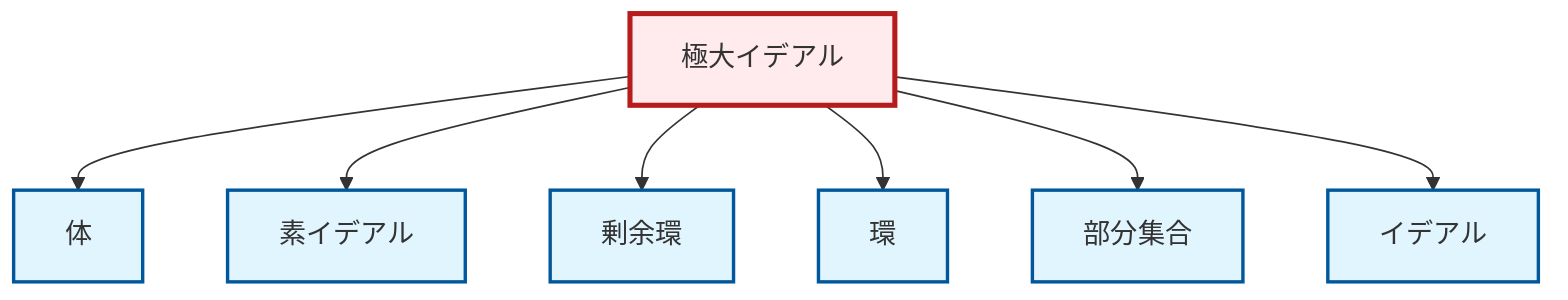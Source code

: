 graph TD
    classDef definition fill:#e1f5fe,stroke:#01579b,stroke-width:2px
    classDef theorem fill:#f3e5f5,stroke:#4a148c,stroke-width:2px
    classDef axiom fill:#fff3e0,stroke:#e65100,stroke-width:2px
    classDef example fill:#e8f5e9,stroke:#1b5e20,stroke-width:2px
    classDef current fill:#ffebee,stroke:#b71c1c,stroke-width:3px
    def-ring["環"]:::definition
    def-prime-ideal["素イデアル"]:::definition
    def-maximal-ideal["極大イデアル"]:::definition
    def-subset["部分集合"]:::definition
    def-field["体"]:::definition
    def-ideal["イデアル"]:::definition
    def-quotient-ring["剰余環"]:::definition
    def-maximal-ideal --> def-field
    def-maximal-ideal --> def-prime-ideal
    def-maximal-ideal --> def-quotient-ring
    def-maximal-ideal --> def-ring
    def-maximal-ideal --> def-subset
    def-maximal-ideal --> def-ideal
    class def-maximal-ideal current